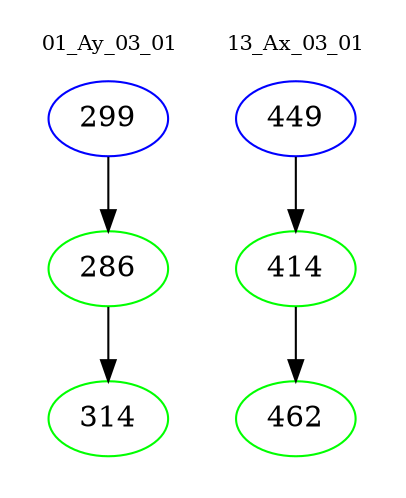 digraph{
subgraph cluster_0 {
color = white
label = "01_Ay_03_01";
fontsize=10;
T0_299 [label="299", color="blue"]
T0_299 -> T0_286 [color="black"]
T0_286 [label="286", color="green"]
T0_286 -> T0_314 [color="black"]
T0_314 [label="314", color="green"]
}
subgraph cluster_1 {
color = white
label = "13_Ax_03_01";
fontsize=10;
T1_449 [label="449", color="blue"]
T1_449 -> T1_414 [color="black"]
T1_414 [label="414", color="green"]
T1_414 -> T1_462 [color="black"]
T1_462 [label="462", color="green"]
}
}
